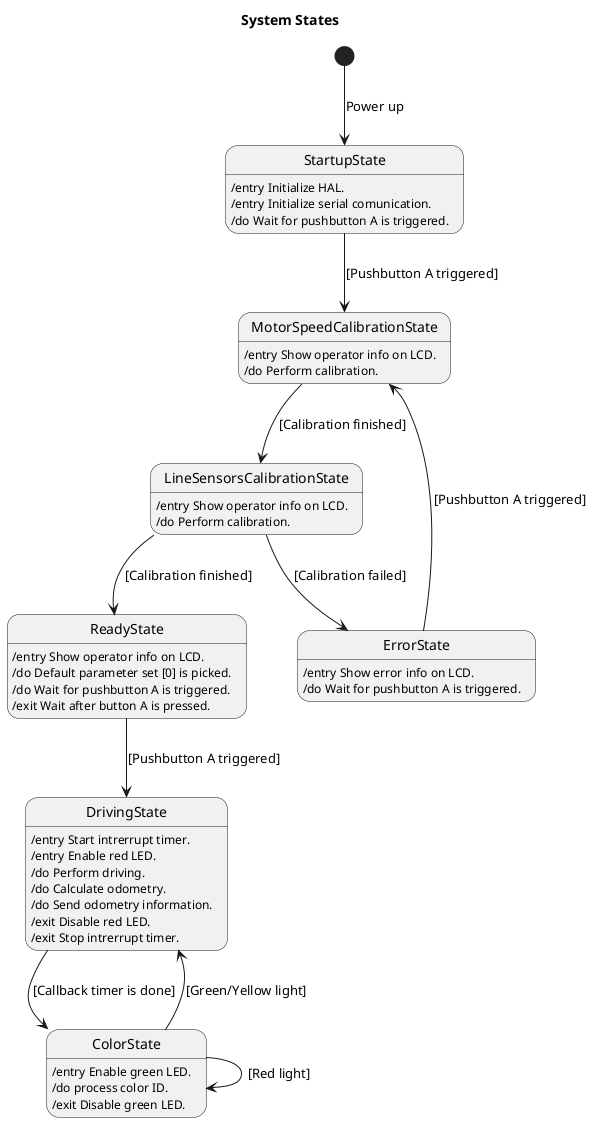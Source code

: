 @startuml

title System States

state StartupState: /entry Initialize HAL.
state StartupState: /entry Initialize serial comunication.
state StartupState: /do Wait for pushbutton A is triggered.

state MotorSpeedCalibrationState: /entry Show operator info on LCD.
state MotorSpeedCalibrationState: /do Perform calibration.

state LineSensorsCalibrationState: /entry Show operator info on LCD.
state LineSensorsCalibrationState: /do Perform calibration.

state ErrorState: /entry Show error info on LCD.
state ErrorState: /do Wait for pushbutton A is triggered.

state ReadyState: /entry Show operator info on LCD.
state ReadyState: /do Default parameter set [0] is picked.
state ReadyState: /do Wait for pushbutton A is triggered.
state ReadyState: /exit Wait after button A is pressed.

state DrivingState: /entry Start intrerrupt timer.
state DrivingState: /entry Enable red LED.
state DrivingState: /do Perform driving.
state DrivingState: /do Calculate odometry.
state DrivingState: /do Send odometry information.
state DrivingState: /exit Disable red LED.
state DrivingState: /exit Stop intrerrupt timer.

state ColorState: /entry Enable green LED.
state ColorState: /do process color ID.
state ColorState: /exit Disable green LED.

[*] --> StartupState: Power up
StartupState --> MotorSpeedCalibrationState: [Pushbutton A triggered]
MotorSpeedCalibrationState --> LineSensorsCalibrationState: [Calibration finished]
LineSensorsCalibrationState --> ReadyState: [Calibration finished]
LineSensorsCalibrationState --> ErrorState: [Calibration failed]
ReadyState --> DrivingState: [Pushbutton A triggered]
DrivingState --> ColorState: [Callback timer is done]
ColorState --> DrivingState: [Green/Yellow light]
ColorState --> ColorState: [Red light]
ErrorState --> MotorSpeedCalibrationState: [Pushbutton A triggered]

@enduml